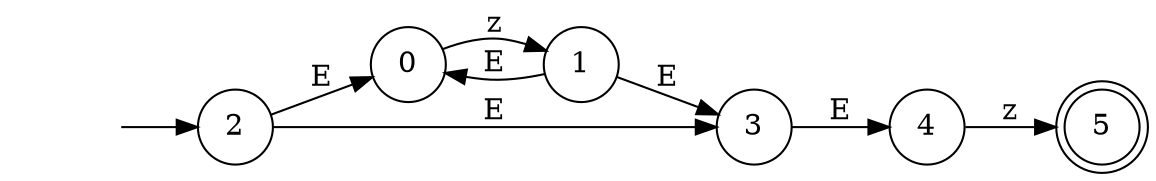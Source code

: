 digraph "Resultado Automata" {
rankdir=LR size="8,5"
node [shape=doublecircle]
5
node [shape=circle]
2
node [shape=none]
""
""-> 2 [label=""]
node [shape=circle]
0 -> 1[label="z"]
1 -> 0[label="E"]
2 -> 3[label="E"]
2 -> 0[label="E"]
1 -> 3[label="E"]
4 -> 5[label="z"]
3 -> 4[label="E"]
}